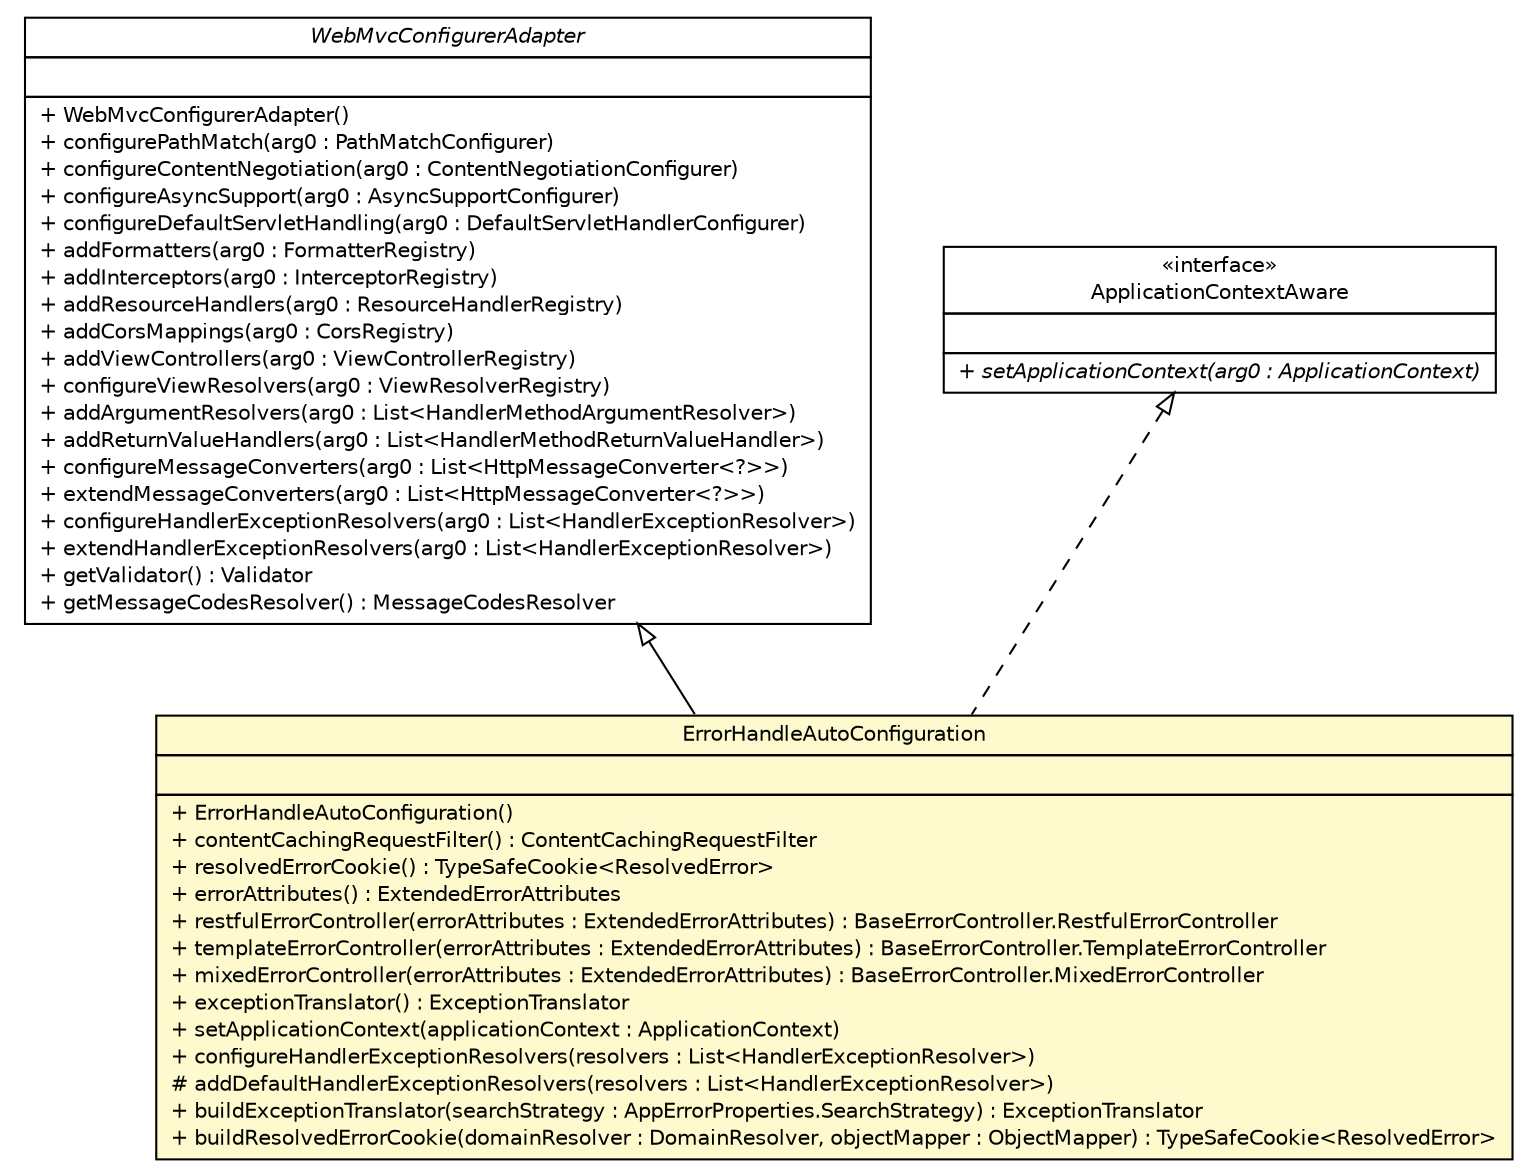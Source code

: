 #!/usr/local/bin/dot
#
# Class diagram 
# Generated by UMLGraph version R5_6-24-gf6e263 (http://www.umlgraph.org/)
#

digraph G {
	edge [fontname="Helvetica",fontsize=10,labelfontname="Helvetica",labelfontsize=10];
	node [fontname="Helvetica",fontsize=10,shape=plaintext];
	nodesep=0.25;
	ranksep=0.5;
	// com.yirendai.oss.lib.errorhandle.starter.ErrorHandleAutoConfiguration
	c900 [label=<<table title="com.yirendai.oss.lib.errorhandle.starter.ErrorHandleAutoConfiguration" border="0" cellborder="1" cellspacing="0" cellpadding="2" port="p" bgcolor="lemonChiffon" href="./ErrorHandleAutoConfiguration.html">
		<tr><td><table border="0" cellspacing="0" cellpadding="1">
<tr><td align="center" balign="center"> ErrorHandleAutoConfiguration </td></tr>
		</table></td></tr>
		<tr><td><table border="0" cellspacing="0" cellpadding="1">
<tr><td align="left" balign="left">  </td></tr>
		</table></td></tr>
		<tr><td><table border="0" cellspacing="0" cellpadding="1">
<tr><td align="left" balign="left"> + ErrorHandleAutoConfiguration() </td></tr>
<tr><td align="left" balign="left"> + contentCachingRequestFilter() : ContentCachingRequestFilter </td></tr>
<tr><td align="left" balign="left"> + resolvedErrorCookie() : TypeSafeCookie&lt;ResolvedError&gt; </td></tr>
<tr><td align="left" balign="left"> + errorAttributes() : ExtendedErrorAttributes </td></tr>
<tr><td align="left" balign="left"> + restfulErrorController(errorAttributes : ExtendedErrorAttributes) : BaseErrorController.RestfulErrorController </td></tr>
<tr><td align="left" balign="left"> + templateErrorController(errorAttributes : ExtendedErrorAttributes) : BaseErrorController.TemplateErrorController </td></tr>
<tr><td align="left" balign="left"> + mixedErrorController(errorAttributes : ExtendedErrorAttributes) : BaseErrorController.MixedErrorController </td></tr>
<tr><td align="left" balign="left"> + exceptionTranslator() : ExceptionTranslator </td></tr>
<tr><td align="left" balign="left"> + setApplicationContext(applicationContext : ApplicationContext) </td></tr>
<tr><td align="left" balign="left"> + configureHandlerExceptionResolvers(resolvers : List&lt;HandlerExceptionResolver&gt;) </td></tr>
<tr><td align="left" balign="left"> # addDefaultHandlerExceptionResolvers(resolvers : List&lt;HandlerExceptionResolver&gt;) </td></tr>
<tr><td align="left" balign="left"> + buildExceptionTranslator(searchStrategy : AppErrorProperties.SearchStrategy) : ExceptionTranslator </td></tr>
<tr><td align="left" balign="left"> + buildResolvedErrorCookie(domainResolver : DomainResolver, objectMapper : ObjectMapper) : TypeSafeCookie&lt;ResolvedError&gt; </td></tr>
		</table></td></tr>
		</table>>, URL="./ErrorHandleAutoConfiguration.html", fontname="Helvetica", fontcolor="black", fontsize=10.0];
	//com.yirendai.oss.lib.errorhandle.starter.ErrorHandleAutoConfiguration extends org.springframework.web.servlet.config.annotation.WebMvcConfigurerAdapter
	c923:p -> c900:p [dir=back,arrowtail=empty];
	//com.yirendai.oss.lib.errorhandle.starter.ErrorHandleAutoConfiguration implements org.springframework.context.ApplicationContextAware
	c924:p -> c900:p [dir=back,arrowtail=empty,style=dashed];
	// org.springframework.web.servlet.config.annotation.WebMvcConfigurerAdapter
	c923 [label=<<table title="org.springframework.web.servlet.config.annotation.WebMvcConfigurerAdapter" border="0" cellborder="1" cellspacing="0" cellpadding="2" port="p" href="http://java.sun.com/j2se/1.4.2/docs/api/org/springframework/web/servlet/config/annotation/WebMvcConfigurerAdapter.html">
		<tr><td><table border="0" cellspacing="0" cellpadding="1">
<tr><td align="center" balign="center"><font face="Helvetica-Oblique"> WebMvcConfigurerAdapter </font></td></tr>
		</table></td></tr>
		<tr><td><table border="0" cellspacing="0" cellpadding="1">
<tr><td align="left" balign="left">  </td></tr>
		</table></td></tr>
		<tr><td><table border="0" cellspacing="0" cellpadding="1">
<tr><td align="left" balign="left"> + WebMvcConfigurerAdapter() </td></tr>
<tr><td align="left" balign="left"> + configurePathMatch(arg0 : PathMatchConfigurer) </td></tr>
<tr><td align="left" balign="left"> + configureContentNegotiation(arg0 : ContentNegotiationConfigurer) </td></tr>
<tr><td align="left" balign="left"> + configureAsyncSupport(arg0 : AsyncSupportConfigurer) </td></tr>
<tr><td align="left" balign="left"> + configureDefaultServletHandling(arg0 : DefaultServletHandlerConfigurer) </td></tr>
<tr><td align="left" balign="left"> + addFormatters(arg0 : FormatterRegistry) </td></tr>
<tr><td align="left" balign="left"> + addInterceptors(arg0 : InterceptorRegistry) </td></tr>
<tr><td align="left" balign="left"> + addResourceHandlers(arg0 : ResourceHandlerRegistry) </td></tr>
<tr><td align="left" balign="left"> + addCorsMappings(arg0 : CorsRegistry) </td></tr>
<tr><td align="left" balign="left"> + addViewControllers(arg0 : ViewControllerRegistry) </td></tr>
<tr><td align="left" balign="left"> + configureViewResolvers(arg0 : ViewResolverRegistry) </td></tr>
<tr><td align="left" balign="left"> + addArgumentResolvers(arg0 : List&lt;HandlerMethodArgumentResolver&gt;) </td></tr>
<tr><td align="left" balign="left"> + addReturnValueHandlers(arg0 : List&lt;HandlerMethodReturnValueHandler&gt;) </td></tr>
<tr><td align="left" balign="left"> + configureMessageConverters(arg0 : List&lt;HttpMessageConverter&lt;?&gt;&gt;) </td></tr>
<tr><td align="left" balign="left"> + extendMessageConverters(arg0 : List&lt;HttpMessageConverter&lt;?&gt;&gt;) </td></tr>
<tr><td align="left" balign="left"> + configureHandlerExceptionResolvers(arg0 : List&lt;HandlerExceptionResolver&gt;) </td></tr>
<tr><td align="left" balign="left"> + extendHandlerExceptionResolvers(arg0 : List&lt;HandlerExceptionResolver&gt;) </td></tr>
<tr><td align="left" balign="left"> + getValidator() : Validator </td></tr>
<tr><td align="left" balign="left"> + getMessageCodesResolver() : MessageCodesResolver </td></tr>
		</table></td></tr>
		</table>>, URL="http://java.sun.com/j2se/1.4.2/docs/api/org/springframework/web/servlet/config/annotation/WebMvcConfigurerAdapter.html", fontname="Helvetica", fontcolor="black", fontsize=10.0];
	// org.springframework.context.ApplicationContextAware
	c924 [label=<<table title="org.springframework.context.ApplicationContextAware" border="0" cellborder="1" cellspacing="0" cellpadding="2" port="p" href="http://java.sun.com/j2se/1.4.2/docs/api/org/springframework/context/ApplicationContextAware.html">
		<tr><td><table border="0" cellspacing="0" cellpadding="1">
<tr><td align="center" balign="center"> &#171;interface&#187; </td></tr>
<tr><td align="center" balign="center"> ApplicationContextAware </td></tr>
		</table></td></tr>
		<tr><td><table border="0" cellspacing="0" cellpadding="1">
<tr><td align="left" balign="left">  </td></tr>
		</table></td></tr>
		<tr><td><table border="0" cellspacing="0" cellpadding="1">
<tr><td align="left" balign="left"><font face="Helvetica-Oblique" point-size="10.0"> + setApplicationContext(arg0 : ApplicationContext) </font></td></tr>
		</table></td></tr>
		</table>>, URL="http://java.sun.com/j2se/1.4.2/docs/api/org/springframework/context/ApplicationContextAware.html", fontname="Helvetica", fontcolor="black", fontsize=10.0];
}

